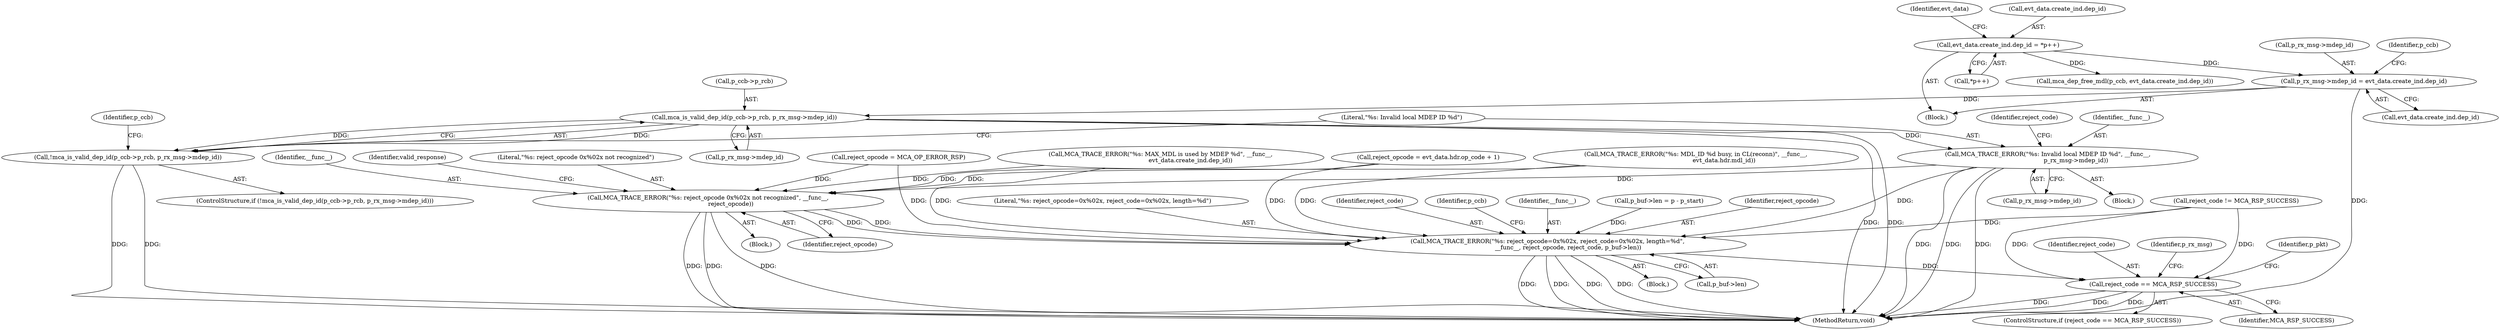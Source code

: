 digraph "0_Android_5216e6120160b28d76e9ee4dff9995e772647511@API" {
"1000455" [label="(Call,p_rx_msg->mdep_id = evt_data.create_ind.dep_id)"];
"1000437" [label="(Call,evt_data.create_ind.dep_id = *p++)"];
"1000466" [label="(Call,mca_is_valid_dep_id(p_ccb->p_rcb, p_rx_msg->mdep_id))"];
"1000465" [label="(Call,!mca_is_valid_dep_id(p_ccb->p_rcb, p_rx_msg->mdep_id))"];
"1000474" [label="(Call,MCA_TRACE_ERROR(\"%s: Invalid local MDEP ID %d\", __func__,\n                              p_rx_msg->mdep_id))"];
"1000656" [label="(Call,MCA_TRACE_ERROR(\"%s: reject_opcode 0x%02x not recognized\", __func__,\n                        reject_opcode))"];
"1000674" [label="(Call,MCA_TRACE_ERROR(\"%s: reject_opcode=0x%02x, reject_code=0x%02x, length=%d\",\n                      __func__, reject_opcode, reject_code, p_buf->len))"];
"1000692" [label="(Call,reject_code == MCA_RSP_SUCCESS)"];
"1000465" [label="(Call,!mca_is_valid_dep_id(p_ccb->p_rcb, p_rx_msg->mdep_id))"];
"1000476" [label="(Identifier,__func__)"];
"1000656" [label="(Call,MCA_TRACE_ERROR(\"%s: reject_opcode 0x%02x not recognized\", __func__,\n                        reject_opcode))"];
"1000678" [label="(Identifier,reject_code)"];
"1000467" [label="(Call,p_ccb->p_rcb)"];
"1000435" [label="(Block,)"];
"1000466" [label="(Call,mca_is_valid_dep_id(p_ccb->p_rcb, p_rx_msg->mdep_id))"];
"1000741" [label="(MethodReturn,void)"];
"1000693" [label="(Identifier,reject_code)"];
"1000443" [label="(Call,*p++)"];
"1000449" [label="(Identifier,evt_data)"];
"1000659" [label="(Identifier,reject_opcode)"];
"1000684" [label="(Identifier,p_ccb)"];
"1000666" [label="(Block,)"];
"1000691" [label="(ControlStructure,if (reject_code == MCA_RSP_SUCCESS))"];
"1000676" [label="(Identifier,__func__)"];
"1000698" [label="(Identifier,p_rx_msg)"];
"1000481" [label="(Identifier,reject_code)"];
"1000373" [label="(Call,reject_opcode = MCA_OP_ERROR_RSP)"];
"1000474" [label="(Call,MCA_TRACE_ERROR(\"%s: Invalid local MDEP ID %d\", __func__,\n                              p_rx_msg->mdep_id))"];
"1000657" [label="(Literal,\"%s: reject_opcode 0x%02x not recognized\")"];
"1000506" [label="(Call,mca_dep_free_mdl(p_ccb, evt_data.create_ind.dep_id))"];
"1000667" [label="(Call,p_buf->len = p - p_start)"];
"1000537" [label="(Call,MCA_TRACE_ERROR(\"%s: MDL_ID %d busy, in CL(reconn)\", __func__,\n                              evt_data.hdr.mdl_id))"];
"1000438" [label="(Call,evt_data.create_ind.dep_id)"];
"1000464" [label="(ControlStructure,if (!mca_is_valid_dep_id(p_ccb->p_rcb, p_rx_msg->mdep_id)))"];
"1000674" [label="(Call,MCA_TRACE_ERROR(\"%s: reject_opcode=0x%02x, reject_code=0x%02x, length=%d\",\n                      __func__, reject_opcode, reject_code, p_buf->len))"];
"1000658" [label="(Identifier,__func__)"];
"1000661" [label="(Identifier,valid_response)"];
"1000477" [label="(Call,p_rx_msg->mdep_id)"];
"1000468" [label="(Identifier,p_ccb)"];
"1000692" [label="(Call,reject_code == MCA_RSP_SUCCESS)"];
"1000623" [label="(Block,)"];
"1000694" [label="(Identifier,MCA_RSP_SUCCESS)"];
"1000473" [label="(Block,)"];
"1000437" [label="(Call,evt_data.create_ind.dep_id = *p++)"];
"1000486" [label="(Identifier,p_ccb)"];
"1000470" [label="(Call,p_rx_msg->mdep_id)"];
"1000455" [label="(Call,p_rx_msg->mdep_id = evt_data.create_ind.dep_id)"];
"1000475" [label="(Literal,\"%s: Invalid local MDEP ID %d\")"];
"1000679" [label="(Call,p_buf->len)"];
"1000459" [label="(Call,evt_data.create_ind.dep_id)"];
"1000677" [label="(Identifier,reject_opcode)"];
"1000515" [label="(Call,MCA_TRACE_ERROR(\"%s: MAX_MDL is used by MDEP %d\", __func__,\n                                evt_data.create_ind.dep_id))"];
"1000675" [label="(Literal,\"%s: reject_opcode=0x%02x, reject_code=0x%02x, length=%d\")"];
"1000181" [label="(Call,reject_opcode = evt_data.hdr.op_code + 1)"];
"1000456" [label="(Call,p_rx_msg->mdep_id)"];
"1000569" [label="(Call,reject_code != MCA_RSP_SUCCESS)"];
"1000740" [label="(Identifier,p_pkt)"];
"1000455" -> "1000435"  [label="AST: "];
"1000455" -> "1000459"  [label="CFG: "];
"1000456" -> "1000455"  [label="AST: "];
"1000459" -> "1000455"  [label="AST: "];
"1000468" -> "1000455"  [label="CFG: "];
"1000455" -> "1000741"  [label="DDG: "];
"1000437" -> "1000455"  [label="DDG: "];
"1000455" -> "1000466"  [label="DDG: "];
"1000437" -> "1000435"  [label="AST: "];
"1000437" -> "1000443"  [label="CFG: "];
"1000438" -> "1000437"  [label="AST: "];
"1000443" -> "1000437"  [label="AST: "];
"1000449" -> "1000437"  [label="CFG: "];
"1000437" -> "1000506"  [label="DDG: "];
"1000466" -> "1000465"  [label="AST: "];
"1000466" -> "1000470"  [label="CFG: "];
"1000467" -> "1000466"  [label="AST: "];
"1000470" -> "1000466"  [label="AST: "];
"1000465" -> "1000466"  [label="CFG: "];
"1000466" -> "1000741"  [label="DDG: "];
"1000466" -> "1000741"  [label="DDG: "];
"1000466" -> "1000465"  [label="DDG: "];
"1000466" -> "1000465"  [label="DDG: "];
"1000466" -> "1000474"  [label="DDG: "];
"1000465" -> "1000464"  [label="AST: "];
"1000475" -> "1000465"  [label="CFG: "];
"1000486" -> "1000465"  [label="CFG: "];
"1000465" -> "1000741"  [label="DDG: "];
"1000465" -> "1000741"  [label="DDG: "];
"1000474" -> "1000473"  [label="AST: "];
"1000474" -> "1000477"  [label="CFG: "];
"1000475" -> "1000474"  [label="AST: "];
"1000476" -> "1000474"  [label="AST: "];
"1000477" -> "1000474"  [label="AST: "];
"1000481" -> "1000474"  [label="CFG: "];
"1000474" -> "1000741"  [label="DDG: "];
"1000474" -> "1000741"  [label="DDG: "];
"1000474" -> "1000741"  [label="DDG: "];
"1000474" -> "1000656"  [label="DDG: "];
"1000474" -> "1000674"  [label="DDG: "];
"1000656" -> "1000623"  [label="AST: "];
"1000656" -> "1000659"  [label="CFG: "];
"1000657" -> "1000656"  [label="AST: "];
"1000658" -> "1000656"  [label="AST: "];
"1000659" -> "1000656"  [label="AST: "];
"1000661" -> "1000656"  [label="CFG: "];
"1000656" -> "1000741"  [label="DDG: "];
"1000656" -> "1000741"  [label="DDG: "];
"1000656" -> "1000741"  [label="DDG: "];
"1000537" -> "1000656"  [label="DDG: "];
"1000515" -> "1000656"  [label="DDG: "];
"1000181" -> "1000656"  [label="DDG: "];
"1000373" -> "1000656"  [label="DDG: "];
"1000656" -> "1000674"  [label="DDG: "];
"1000656" -> "1000674"  [label="DDG: "];
"1000674" -> "1000666"  [label="AST: "];
"1000674" -> "1000679"  [label="CFG: "];
"1000675" -> "1000674"  [label="AST: "];
"1000676" -> "1000674"  [label="AST: "];
"1000677" -> "1000674"  [label="AST: "];
"1000678" -> "1000674"  [label="AST: "];
"1000679" -> "1000674"  [label="AST: "];
"1000684" -> "1000674"  [label="CFG: "];
"1000674" -> "1000741"  [label="DDG: "];
"1000674" -> "1000741"  [label="DDG: "];
"1000674" -> "1000741"  [label="DDG: "];
"1000674" -> "1000741"  [label="DDG: "];
"1000537" -> "1000674"  [label="DDG: "];
"1000515" -> "1000674"  [label="DDG: "];
"1000181" -> "1000674"  [label="DDG: "];
"1000373" -> "1000674"  [label="DDG: "];
"1000569" -> "1000674"  [label="DDG: "];
"1000667" -> "1000674"  [label="DDG: "];
"1000674" -> "1000692"  [label="DDG: "];
"1000692" -> "1000691"  [label="AST: "];
"1000692" -> "1000694"  [label="CFG: "];
"1000693" -> "1000692"  [label="AST: "];
"1000694" -> "1000692"  [label="AST: "];
"1000698" -> "1000692"  [label="CFG: "];
"1000740" -> "1000692"  [label="CFG: "];
"1000692" -> "1000741"  [label="DDG: "];
"1000692" -> "1000741"  [label="DDG: "];
"1000692" -> "1000741"  [label="DDG: "];
"1000569" -> "1000692"  [label="DDG: "];
"1000569" -> "1000692"  [label="DDG: "];
}
